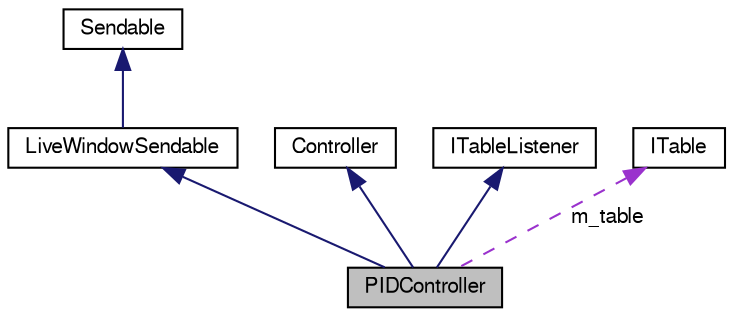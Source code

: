 digraph "PIDController"
{
  bgcolor="transparent";
  edge [fontname="FreeSans",fontsize="10",labelfontname="FreeSans",labelfontsize="10"];
  node [fontname="FreeSans",fontsize="10",shape=record];
  Node1 [label="PIDController",height=0.2,width=0.4,color="black", fillcolor="grey75", style="filled" fontcolor="black"];
  Node2 -> Node1 [dir="back",color="midnightblue",fontsize="10",style="solid",fontname="FreeSans"];
  Node2 [label="LiveWindowSendable",height=0.2,width=0.4,color="black",URL="$class_live_window_sendable.html"];
  Node3 -> Node2 [dir="back",color="midnightblue",fontsize="10",style="solid",fontname="FreeSans"];
  Node3 [label="Sendable",height=0.2,width=0.4,color="black",URL="$class_sendable.html"];
  Node4 -> Node1 [dir="back",color="midnightblue",fontsize="10",style="solid",fontname="FreeSans"];
  Node4 [label="Controller",height=0.2,width=0.4,color="black",URL="$class_controller.html"];
  Node5 -> Node1 [dir="back",color="midnightblue",fontsize="10",style="solid",fontname="FreeSans"];
  Node5 [label="ITableListener",height=0.2,width=0.4,color="black",URL="$class_i_table_listener.html"];
  Node6 -> Node1 [dir="back",color="darkorchid3",fontsize="10",style="dashed",label=" m_table" ,fontname="FreeSans"];
  Node6 [label="ITable",height=0.2,width=0.4,color="black",URL="$class_i_table.html"];
}
